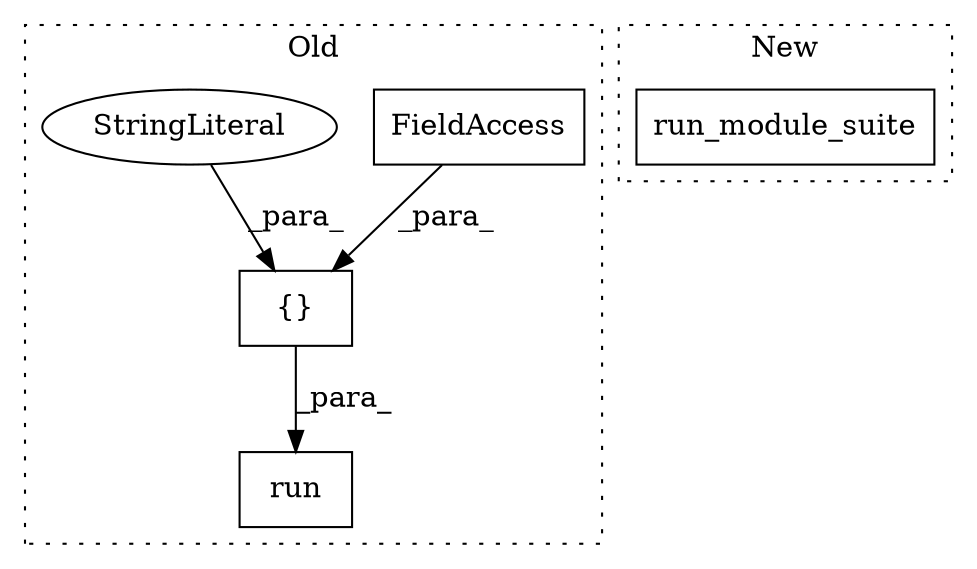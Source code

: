 digraph G {
subgraph cluster0 {
1 [label="run" a="32" s="11156,11185" l="4,1" shape="box"];
3 [label="{}" a="4" s="11172,11184" l="1,1" shape="box"];
4 [label="FieldAccess" a="22" s="11176" l="8" shape="box"];
5 [label="StringLiteral" a="45" s="11173" l="2" shape="ellipse"];
label = "Old";
style="dotted";
}
subgraph cluster1 {
2 [label="run_module_suite" a="32" s="11781" l="18" shape="box"];
label = "New";
style="dotted";
}
3 -> 1 [label="_para_"];
4 -> 3 [label="_para_"];
5 -> 3 [label="_para_"];
}